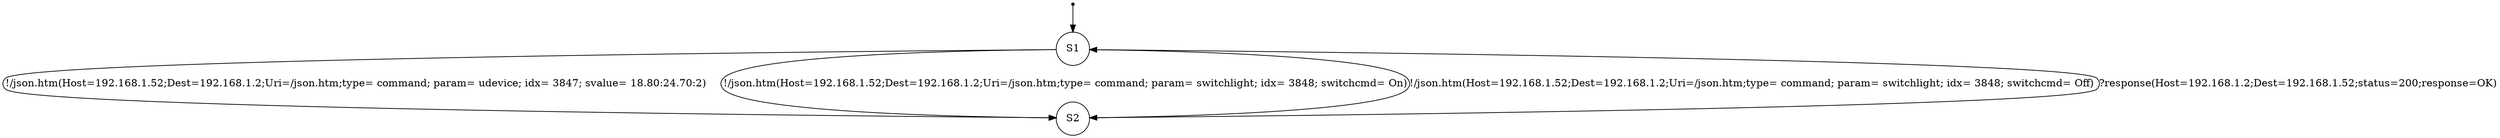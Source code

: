 digraph LTS {
S00[shape=point]
S1[label=S1,shape=circle];
S2[label=S2,shape=circle];
S00 -> S1
S1 -> S2[label ="!/json.htm(Host=192.168.1.52;Dest=192.168.1.2;Uri=/json.htm;type= command; param= udevice; idx= 3847; svalue= 18.80:24.70:2)"];
S1 -> S2[label ="!/json.htm(Host=192.168.1.52;Dest=192.168.1.2;Uri=/json.htm;type= command; param= switchlight; idx= 3848; switchcmd= On)"];
S1 -> S2[label ="!/json.htm(Host=192.168.1.52;Dest=192.168.1.2;Uri=/json.htm;type= command; param= switchlight; idx= 3848; switchcmd= Off)"];
S2 -> S1[label ="?response(Host=192.168.1.2;Dest=192.168.1.52;status=200;response=OK)"];
}
